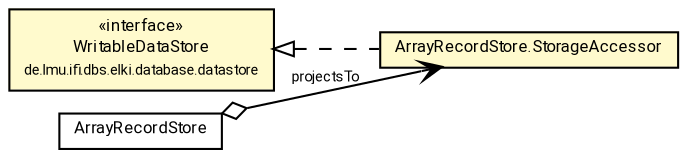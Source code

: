 #!/usr/local/bin/dot
#
# Class diagram 
# Generated by UMLGraph version R5_7_2-60-g0e99a6 (http://www.spinellis.gr/umlgraph/)
#

digraph G {
	graph [fontnames="svg"]
	edge [fontname="Roboto",fontsize=7,labelfontname="Roboto",labelfontsize=7,color="black"];
	node [fontname="Roboto",fontcolor="black",fontsize=8,shape=plaintext,margin=0,width=0,height=0];
	nodesep=0.15;
	ranksep=0.25;
	rankdir=LR;
	// de.lmu.ifi.dbs.elki.database.datastore.WritableDataStore<T>
	c1637652 [label=<<table title="de.lmu.ifi.dbs.elki.database.datastore.WritableDataStore" border="0" cellborder="1" cellspacing="0" cellpadding="2" bgcolor="LemonChiffon" href="../WritableDataStore.html" target="_parent">
		<tr><td><table border="0" cellspacing="0" cellpadding="1">
		<tr><td align="center" balign="center"> &#171;interface&#187; </td></tr>
		<tr><td align="center" balign="center"> <font face="Roboto">WritableDataStore</font> </td></tr>
		<tr><td align="center" balign="center"> <font face="Roboto" point-size="7.0">de.lmu.ifi.dbs.elki.database.datastore</font> </td></tr>
		</table></td></tr>
		</table>>, URL="../WritableDataStore.html"];
	// de.lmu.ifi.dbs.elki.database.datastore.memory.ArrayRecordStore
	c1637660 [label=<<table title="de.lmu.ifi.dbs.elki.database.datastore.memory.ArrayRecordStore" border="0" cellborder="1" cellspacing="0" cellpadding="2" href="ArrayRecordStore.html" target="_parent">
		<tr><td><table border="0" cellspacing="0" cellpadding="1">
		<tr><td align="center" balign="center"> <font face="Roboto">ArrayRecordStore</font> </td></tr>
		</table></td></tr>
		</table>>, URL="ArrayRecordStore.html"];
	// de.lmu.ifi.dbs.elki.database.datastore.memory.ArrayRecordStore.StorageAccessor<T>
	c1637661 [label=<<table title="de.lmu.ifi.dbs.elki.database.datastore.memory.ArrayRecordStore.StorageAccessor" border="0" cellborder="1" cellspacing="0" cellpadding="2" bgcolor="lemonChiffon" href="ArrayRecordStore.StorageAccessor.html" target="_parent">
		<tr><td><table border="0" cellspacing="0" cellpadding="1">
		<tr><td align="center" balign="center"> <font face="Roboto">ArrayRecordStore.StorageAccessor</font> </td></tr>
		</table></td></tr>
		</table>>, URL="ArrayRecordStore.StorageAccessor.html"];
	// de.lmu.ifi.dbs.elki.database.datastore.memory.ArrayRecordStore navhas de.lmu.ifi.dbs.elki.database.datastore.memory.ArrayRecordStore.StorageAccessor<T>
	c1637660 -> c1637661 [arrowhead=open,arrowtail=ediamond,dir=both,weight=3,label="projectsTo"];
	// de.lmu.ifi.dbs.elki.database.datastore.memory.ArrayRecordStore.StorageAccessor<T> implements de.lmu.ifi.dbs.elki.database.datastore.WritableDataStore<T>
	c1637652 -> c1637661 [arrowtail=empty,style=dashed,dir=back,weight=9];
}

